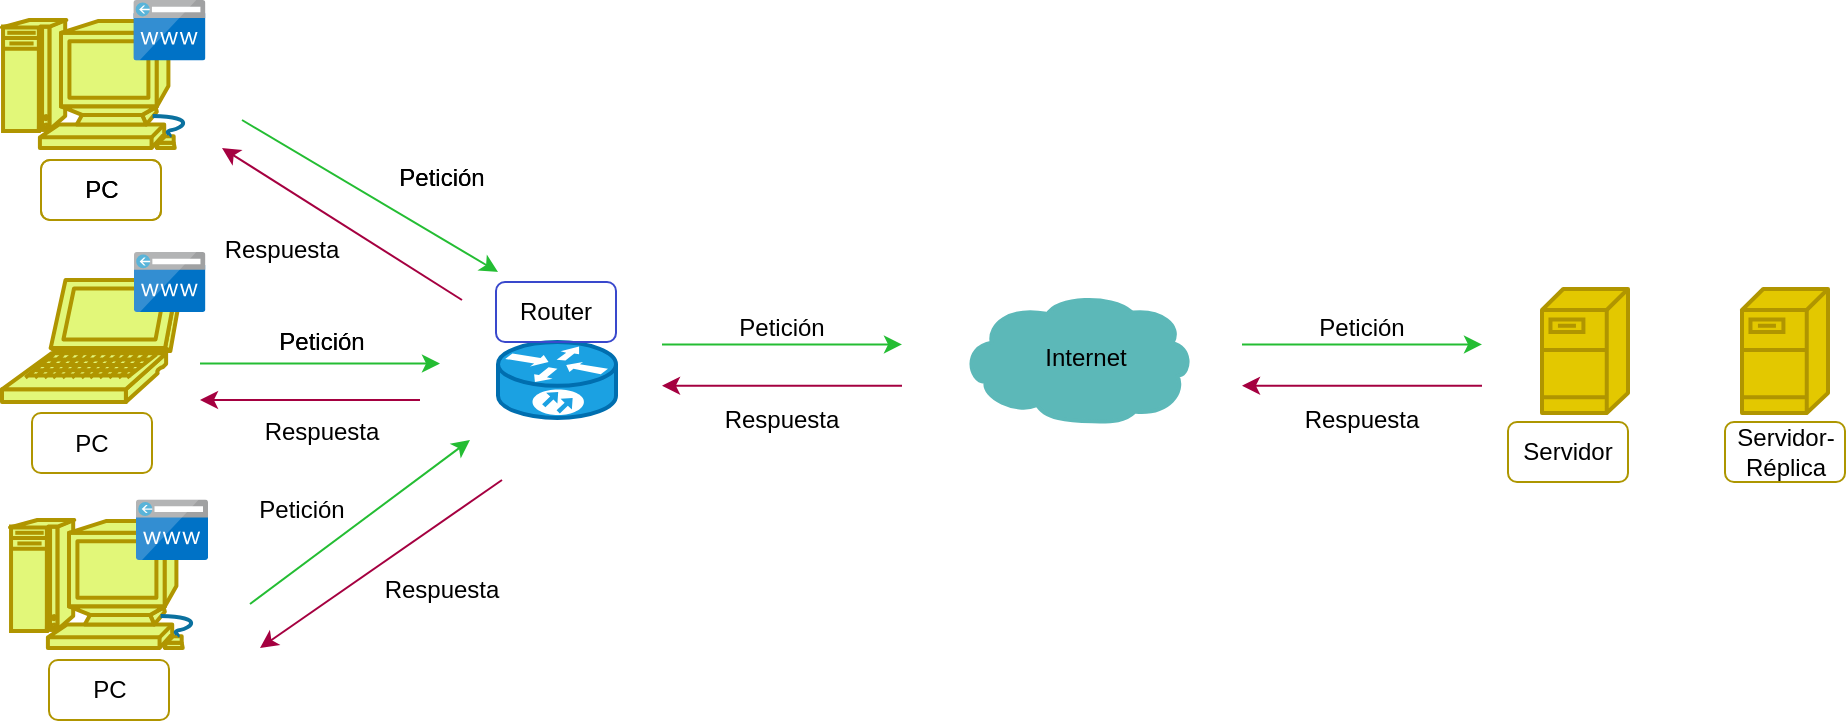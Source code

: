 <mxfile version="21.5.2" type="device">
  <diagram name="Page-1" id="J25ODh8fBJpKcfdakHOK">
    <mxGraphModel dx="1799" dy="946" grid="1" gridSize="10" guides="1" tooltips="1" connect="1" arrows="1" fold="1" page="1" pageScale="1" pageWidth="827" pageHeight="1169" math="0" shadow="0">
      <root>
        <mxCell id="0" />
        <mxCell id="1" parent="0" />
        <mxCell id="6Xp0P8PG5TZgidBWLYAM-1" value="" style="shape=mxgraph.cisco.routers.10700;sketch=0;html=1;pointerEvents=1;dashed=0;fillColor=#1ba1e2;strokeColor=#006EAF;strokeWidth=2;verticalLabelPosition=bottom;verticalAlign=top;align=center;outlineConnect=0;fontColor=#ffffff;" vertex="1" parent="1">
          <mxGeometry x="288" y="311" width="59" height="38" as="geometry" />
        </mxCell>
        <mxCell id="6Xp0P8PG5TZgidBWLYAM-2" value="" style="shape=mxgraph.cisco.computers_and_peripherals.laptop;sketch=0;html=1;pointerEvents=1;dashed=0;fillColor=#E2F779;strokeColor=#B09500;strokeWidth=2;verticalLabelPosition=bottom;verticalAlign=top;align=center;outlineConnect=0;fontColor=#000000;" vertex="1" parent="1">
          <mxGeometry x="40" y="280" width="90" height="61" as="geometry" />
        </mxCell>
        <mxCell id="6Xp0P8PG5TZgidBWLYAM-4" value="" style="shape=mxgraph.cisco.computers_and_peripherals.macintosh;sketch=0;html=1;pointerEvents=1;dashed=0;fillColor=#E2F779;strokeColor=#B09500;strokeWidth=2;verticalLabelPosition=bottom;verticalAlign=top;align=center;outlineConnect=0;fontColor=#ffffff;" vertex="1" parent="1">
          <mxGeometry x="44" y="400" width="99" height="64" as="geometry" />
        </mxCell>
        <mxCell id="6Xp0P8PG5TZgidBWLYAM-5" value="" style="shape=mxgraph.cisco.computers_and_peripherals.macintosh;sketch=0;html=1;pointerEvents=1;dashed=0;fillColor=#E2F779;strokeColor=#B09500;strokeWidth=2;verticalLabelPosition=bottom;verticalAlign=top;align=center;outlineConnect=0;fontColor=#000000;" vertex="1" parent="1">
          <mxGeometry x="40" y="150" width="99" height="64" as="geometry" />
        </mxCell>
        <mxCell id="6Xp0P8PG5TZgidBWLYAM-7" value="" style="shape=mxgraph.cisco.servers.fileserver;sketch=0;html=1;pointerEvents=1;dashed=0;fillColor=#e3c800;strokeColor=#B09500;strokeWidth=2;verticalLabelPosition=bottom;verticalAlign=top;align=center;outlineConnect=0;fontColor=#000000;" vertex="1" parent="1">
          <mxGeometry x="810" y="284.5" width="43" height="62" as="geometry" />
        </mxCell>
        <mxCell id="6Xp0P8PG5TZgidBWLYAM-12" value="" style="shape=mxgraph.cisco.servers.fileserver;sketch=0;html=1;pointerEvents=1;dashed=0;fillColor=#e3c800;strokeColor=#B09500;strokeWidth=2;verticalLabelPosition=bottom;verticalAlign=top;align=center;outlineConnect=0;fontColor=#000000;" vertex="1" parent="1">
          <mxGeometry x="910" y="284.5" width="43" height="62" as="geometry" />
        </mxCell>
        <mxCell id="6Xp0P8PG5TZgidBWLYAM-14" value="" style="endArrow=classic;html=1;rounded=0;fillColor=#60a917;strokeColor=#24BD33;" edge="1" parent="1">
          <mxGeometry width="50" height="50" relative="1" as="geometry">
            <mxPoint x="160" y="200" as="sourcePoint" />
            <mxPoint x="288" y="276" as="targetPoint" />
          </mxGeometry>
        </mxCell>
        <mxCell id="6Xp0P8PG5TZgidBWLYAM-15" value="" style="endArrow=classic;html=1;rounded=0;fillColor=#60a917;strokeColor=#24BD33;" edge="1" parent="1">
          <mxGeometry width="50" height="50" relative="1" as="geometry">
            <mxPoint x="139" y="321.76" as="sourcePoint" />
            <mxPoint x="259" y="321.76" as="targetPoint" />
          </mxGeometry>
        </mxCell>
        <mxCell id="6Xp0P8PG5TZgidBWLYAM-18" value="" style="endArrow=classic;html=1;rounded=0;fillColor=#60a917;strokeColor=#24BD33;" edge="1" parent="1">
          <mxGeometry width="50" height="50" relative="1" as="geometry">
            <mxPoint x="164" y="442" as="sourcePoint" />
            <mxPoint x="274" y="360" as="targetPoint" />
          </mxGeometry>
        </mxCell>
        <mxCell id="6Xp0P8PG5TZgidBWLYAM-19" value="" style="endArrow=classic;html=1;rounded=0;fillColor=#d80073;strokeColor=#A50040;" edge="1" parent="1">
          <mxGeometry width="50" height="50" relative="1" as="geometry">
            <mxPoint x="270" y="290" as="sourcePoint" />
            <mxPoint x="150" y="214" as="targetPoint" />
          </mxGeometry>
        </mxCell>
        <mxCell id="6Xp0P8PG5TZgidBWLYAM-20" value="" style="endArrow=classic;html=1;rounded=0;fillColor=#60a917;strokeColor=#24BD33;" edge="1" parent="1">
          <mxGeometry width="50" height="50" relative="1" as="geometry">
            <mxPoint x="660" y="312.23" as="sourcePoint" />
            <mxPoint x="780" y="312.23" as="targetPoint" />
          </mxGeometry>
        </mxCell>
        <mxCell id="6Xp0P8PG5TZgidBWLYAM-22" value="Petición" style="text;html=1;strokeColor=none;fillColor=none;align=center;verticalAlign=middle;whiteSpace=wrap;rounded=0;" vertex="1" parent="1">
          <mxGeometry x="230" y="214" width="60" height="30" as="geometry" />
        </mxCell>
        <mxCell id="6Xp0P8PG5TZgidBWLYAM-23" value="Petición" style="text;html=1;strokeColor=none;fillColor=none;align=center;verticalAlign=middle;whiteSpace=wrap;rounded=0;" vertex="1" parent="1">
          <mxGeometry x="170" y="295.5" width="60" height="30" as="geometry" />
        </mxCell>
        <mxCell id="6Xp0P8PG5TZgidBWLYAM-24" value="Petición" style="text;html=1;strokeColor=none;fillColor=none;align=center;verticalAlign=middle;whiteSpace=wrap;rounded=0;" vertex="1" parent="1">
          <mxGeometry x="160" y="380" width="60" height="30" as="geometry" />
        </mxCell>
        <mxCell id="6Xp0P8PG5TZgidBWLYAM-25" value="Petición" style="text;html=1;strokeColor=none;fillColor=none;align=center;verticalAlign=middle;whiteSpace=wrap;rounded=0;" vertex="1" parent="1">
          <mxGeometry x="690" y="289" width="60" height="30" as="geometry" />
        </mxCell>
        <mxCell id="6Xp0P8PG5TZgidBWLYAM-26" value="Respuesta" style="text;html=1;strokeColor=none;fillColor=none;align=center;verticalAlign=middle;whiteSpace=wrap;rounded=0;" vertex="1" parent="1">
          <mxGeometry x="690" y="334.5" width="60" height="30" as="geometry" />
        </mxCell>
        <mxCell id="6Xp0P8PG5TZgidBWLYAM-27" value="Respuesta" style="text;html=1;strokeColor=none;fillColor=none;align=center;verticalAlign=middle;whiteSpace=wrap;rounded=0;" vertex="1" parent="1">
          <mxGeometry x="230" y="420" width="60" height="30" as="geometry" />
        </mxCell>
        <mxCell id="6Xp0P8PG5TZgidBWLYAM-28" value="Respuesta" style="text;html=1;strokeColor=none;fillColor=none;align=center;verticalAlign=middle;whiteSpace=wrap;rounded=0;" vertex="1" parent="1">
          <mxGeometry x="170" y="341" width="60" height="30" as="geometry" />
        </mxCell>
        <mxCell id="6Xp0P8PG5TZgidBWLYAM-29" value="Respuesta" style="text;html=1;strokeColor=none;fillColor=none;align=center;verticalAlign=middle;whiteSpace=wrap;rounded=0;" vertex="1" parent="1">
          <mxGeometry x="150" y="250" width="60" height="30" as="geometry" />
        </mxCell>
        <mxCell id="6Xp0P8PG5TZgidBWLYAM-30" value="" style="endArrow=classic;html=1;rounded=0;fillColor=#d80073;strokeColor=#A50040;" edge="1" parent="1">
          <mxGeometry width="50" height="50" relative="1" as="geometry">
            <mxPoint x="780" y="332.83" as="sourcePoint" />
            <mxPoint x="660" y="332.83" as="targetPoint" />
          </mxGeometry>
        </mxCell>
        <mxCell id="6Xp0P8PG5TZgidBWLYAM-31" value="" style="endArrow=classic;html=1;rounded=0;fillColor=#d80073;strokeColor=#A50040;" edge="1" parent="1">
          <mxGeometry width="50" height="50" relative="1" as="geometry">
            <mxPoint x="290" y="380" as="sourcePoint" />
            <mxPoint x="169" y="464" as="targetPoint" />
          </mxGeometry>
        </mxCell>
        <mxCell id="6Xp0P8PG5TZgidBWLYAM-32" value="" style="endArrow=classic;html=1;rounded=0;fillColor=#d80073;strokeColor=#A50040;" edge="1" parent="1">
          <mxGeometry width="50" height="50" relative="1" as="geometry">
            <mxPoint x="249" y="340" as="sourcePoint" />
            <mxPoint x="139" y="340" as="targetPoint" />
          </mxGeometry>
        </mxCell>
        <mxCell id="6Xp0P8PG5TZgidBWLYAM-35" value="" style="image;sketch=0;aspect=fixed;html=1;points=[];align=center;fontSize=12;image=img/lib/mscae/CustomDomain.svg;" vertex="1" parent="1">
          <mxGeometry x="105.71" y="140" width="36" height="30.24" as="geometry" />
        </mxCell>
        <mxCell id="6Xp0P8PG5TZgidBWLYAM-36" value="" style="image;sketch=0;aspect=fixed;html=1;points=[];align=center;fontSize=12;image=img/lib/mscae/CustomDomain.svg;" vertex="1" parent="1">
          <mxGeometry x="106" y="266" width="35.71" height="30" as="geometry" />
        </mxCell>
        <mxCell id="6Xp0P8PG5TZgidBWLYAM-37" value="" style="image;sketch=0;aspect=fixed;html=1;points=[];align=center;fontSize=12;image=img/lib/mscae/CustomDomain.svg;" vertex="1" parent="1">
          <mxGeometry x="107" y="389.76" width="36" height="30.24" as="geometry" />
        </mxCell>
        <mxCell id="6Xp0P8PG5TZgidBWLYAM-38" value="" style="shape=mxgraph.cisco.storage.cloud;sketch=0;html=1;pointerEvents=1;dashed=0;fillColor=#5CB8B8;strokeColor=#5CB8B8;strokeWidth=2;verticalLabelPosition=bottom;verticalAlign=top;align=center;outlineConnect=0;" vertex="1" parent="1">
          <mxGeometry x="520" y="287" width="115" height="64" as="geometry" />
        </mxCell>
        <mxCell id="6Xp0P8PG5TZgidBWLYAM-39" value="" style="endArrow=classic;html=1;rounded=0;fillColor=#60a917;strokeColor=#24BD33;" edge="1" parent="1">
          <mxGeometry width="50" height="50" relative="1" as="geometry">
            <mxPoint x="370" y="312.23" as="sourcePoint" />
            <mxPoint x="490" y="312.23" as="targetPoint" />
          </mxGeometry>
        </mxCell>
        <mxCell id="6Xp0P8PG5TZgidBWLYAM-40" value="Petición" style="text;html=1;strokeColor=none;fillColor=none;align=center;verticalAlign=middle;whiteSpace=wrap;rounded=0;" vertex="1" parent="1">
          <mxGeometry x="400" y="289" width="60" height="30" as="geometry" />
        </mxCell>
        <mxCell id="6Xp0P8PG5TZgidBWLYAM-41" value="Respuesta" style="text;html=1;strokeColor=none;fillColor=none;align=center;verticalAlign=middle;whiteSpace=wrap;rounded=0;" vertex="1" parent="1">
          <mxGeometry x="400" y="334.5" width="60" height="30" as="geometry" />
        </mxCell>
        <mxCell id="6Xp0P8PG5TZgidBWLYAM-42" value="" style="endArrow=classic;html=1;rounded=0;fillColor=#d80073;strokeColor=#A50040;" edge="1" parent="1">
          <mxGeometry width="50" height="50" relative="1" as="geometry">
            <mxPoint x="490" y="332.83" as="sourcePoint" />
            <mxPoint x="370" y="332.83" as="targetPoint" />
          </mxGeometry>
        </mxCell>
        <mxCell id="6Xp0P8PG5TZgidBWLYAM-43" value="Router" style="text;html=1;strokeColor=#3948CC;fillColor=none;align=center;verticalAlign=middle;whiteSpace=wrap;rounded=1;" vertex="1" parent="1">
          <mxGeometry x="287" y="281" width="60" height="30" as="geometry" />
        </mxCell>
        <mxCell id="6Xp0P8PG5TZgidBWLYAM-44" value="&lt;font color=&quot;#000000&quot;&gt;Internet&lt;/font&gt;" style="text;html=1;strokeColor=none;fillColor=none;align=center;verticalAlign=middle;whiteSpace=wrap;rounded=1;" vertex="1" parent="1">
          <mxGeometry x="552" y="304" width="60" height="30" as="geometry" />
        </mxCell>
        <mxCell id="6Xp0P8PG5TZgidBWLYAM-45" value="Servidor" style="text;html=1;strokeColor=#AD9600;fillColor=none;align=center;verticalAlign=middle;whiteSpace=wrap;rounded=1;" vertex="1" parent="1">
          <mxGeometry x="793" y="351" width="60" height="30" as="geometry" />
        </mxCell>
        <mxCell id="6Xp0P8PG5TZgidBWLYAM-46" value="Servidor-&lt;br&gt;Réplica" style="text;html=1;strokeColor=#AD9600;fillColor=none;align=center;verticalAlign=middle;whiteSpace=wrap;rounded=1;" vertex="1" parent="1">
          <mxGeometry x="901.5" y="351" width="60" height="30" as="geometry" />
        </mxCell>
        <mxCell id="6Xp0P8PG5TZgidBWLYAM-47" value="PC" style="text;html=1;strokeColor=#b09500;fillColor=none;align=center;verticalAlign=middle;whiteSpace=wrap;rounded=1;" vertex="1" parent="1">
          <mxGeometry x="63.5" y="470" width="60" height="30" as="geometry" />
        </mxCell>
        <mxCell id="6Xp0P8PG5TZgidBWLYAM-48" value="PC" style="text;html=1;strokeColor=#b09500;fillColor=none;align=center;verticalAlign=middle;whiteSpace=wrap;rounded=1;" vertex="1" parent="1">
          <mxGeometry x="59.5" y="220" width="60" height="30" as="geometry" />
        </mxCell>
        <mxCell id="6Xp0P8PG5TZgidBWLYAM-49" value="PC" style="text;html=1;strokeColor=#b09500;fillColor=none;align=center;verticalAlign=middle;whiteSpace=wrap;rounded=1;" vertex="1" parent="1">
          <mxGeometry x="55" y="346.5" width="60" height="30" as="geometry" />
        </mxCell>
        <mxCell id="6Xp0P8PG5TZgidBWLYAM-50" value="PC" style="text;html=1;strokeColor=#b09500;fillColor=none;align=center;verticalAlign=middle;whiteSpace=wrap;rounded=1;" vertex="1" parent="1">
          <mxGeometry x="59.5" y="220" width="60" height="30" as="geometry" />
        </mxCell>
        <mxCell id="6Xp0P8PG5TZgidBWLYAM-51" value="Petición" style="text;html=1;strokeColor=none;fillColor=none;align=center;verticalAlign=middle;whiteSpace=wrap;rounded=0;" vertex="1" parent="1">
          <mxGeometry x="230" y="214" width="60" height="30" as="geometry" />
        </mxCell>
        <mxCell id="6Xp0P8PG5TZgidBWLYAM-52" value="Petición" style="text;html=1;strokeColor=none;fillColor=none;align=center;verticalAlign=middle;whiteSpace=wrap;rounded=0;" vertex="1" parent="1">
          <mxGeometry x="170" y="295.5" width="60" height="30" as="geometry" />
        </mxCell>
      </root>
    </mxGraphModel>
  </diagram>
</mxfile>
